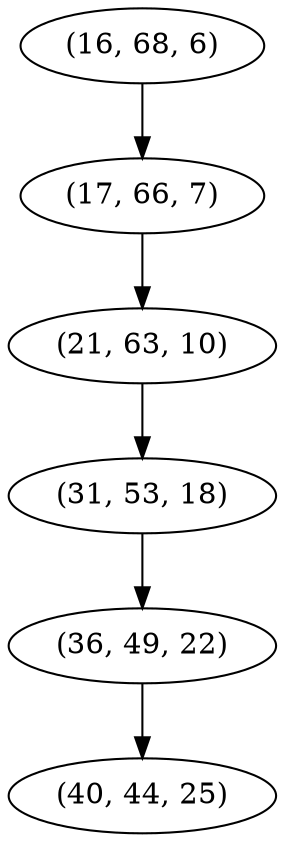 digraph tree {
    "(16, 68, 6)";
    "(17, 66, 7)";
    "(21, 63, 10)";
    "(31, 53, 18)";
    "(36, 49, 22)";
    "(40, 44, 25)";
    "(16, 68, 6)" -> "(17, 66, 7)";
    "(17, 66, 7)" -> "(21, 63, 10)";
    "(21, 63, 10)" -> "(31, 53, 18)";
    "(31, 53, 18)" -> "(36, 49, 22)";
    "(36, 49, 22)" -> "(40, 44, 25)";
}
